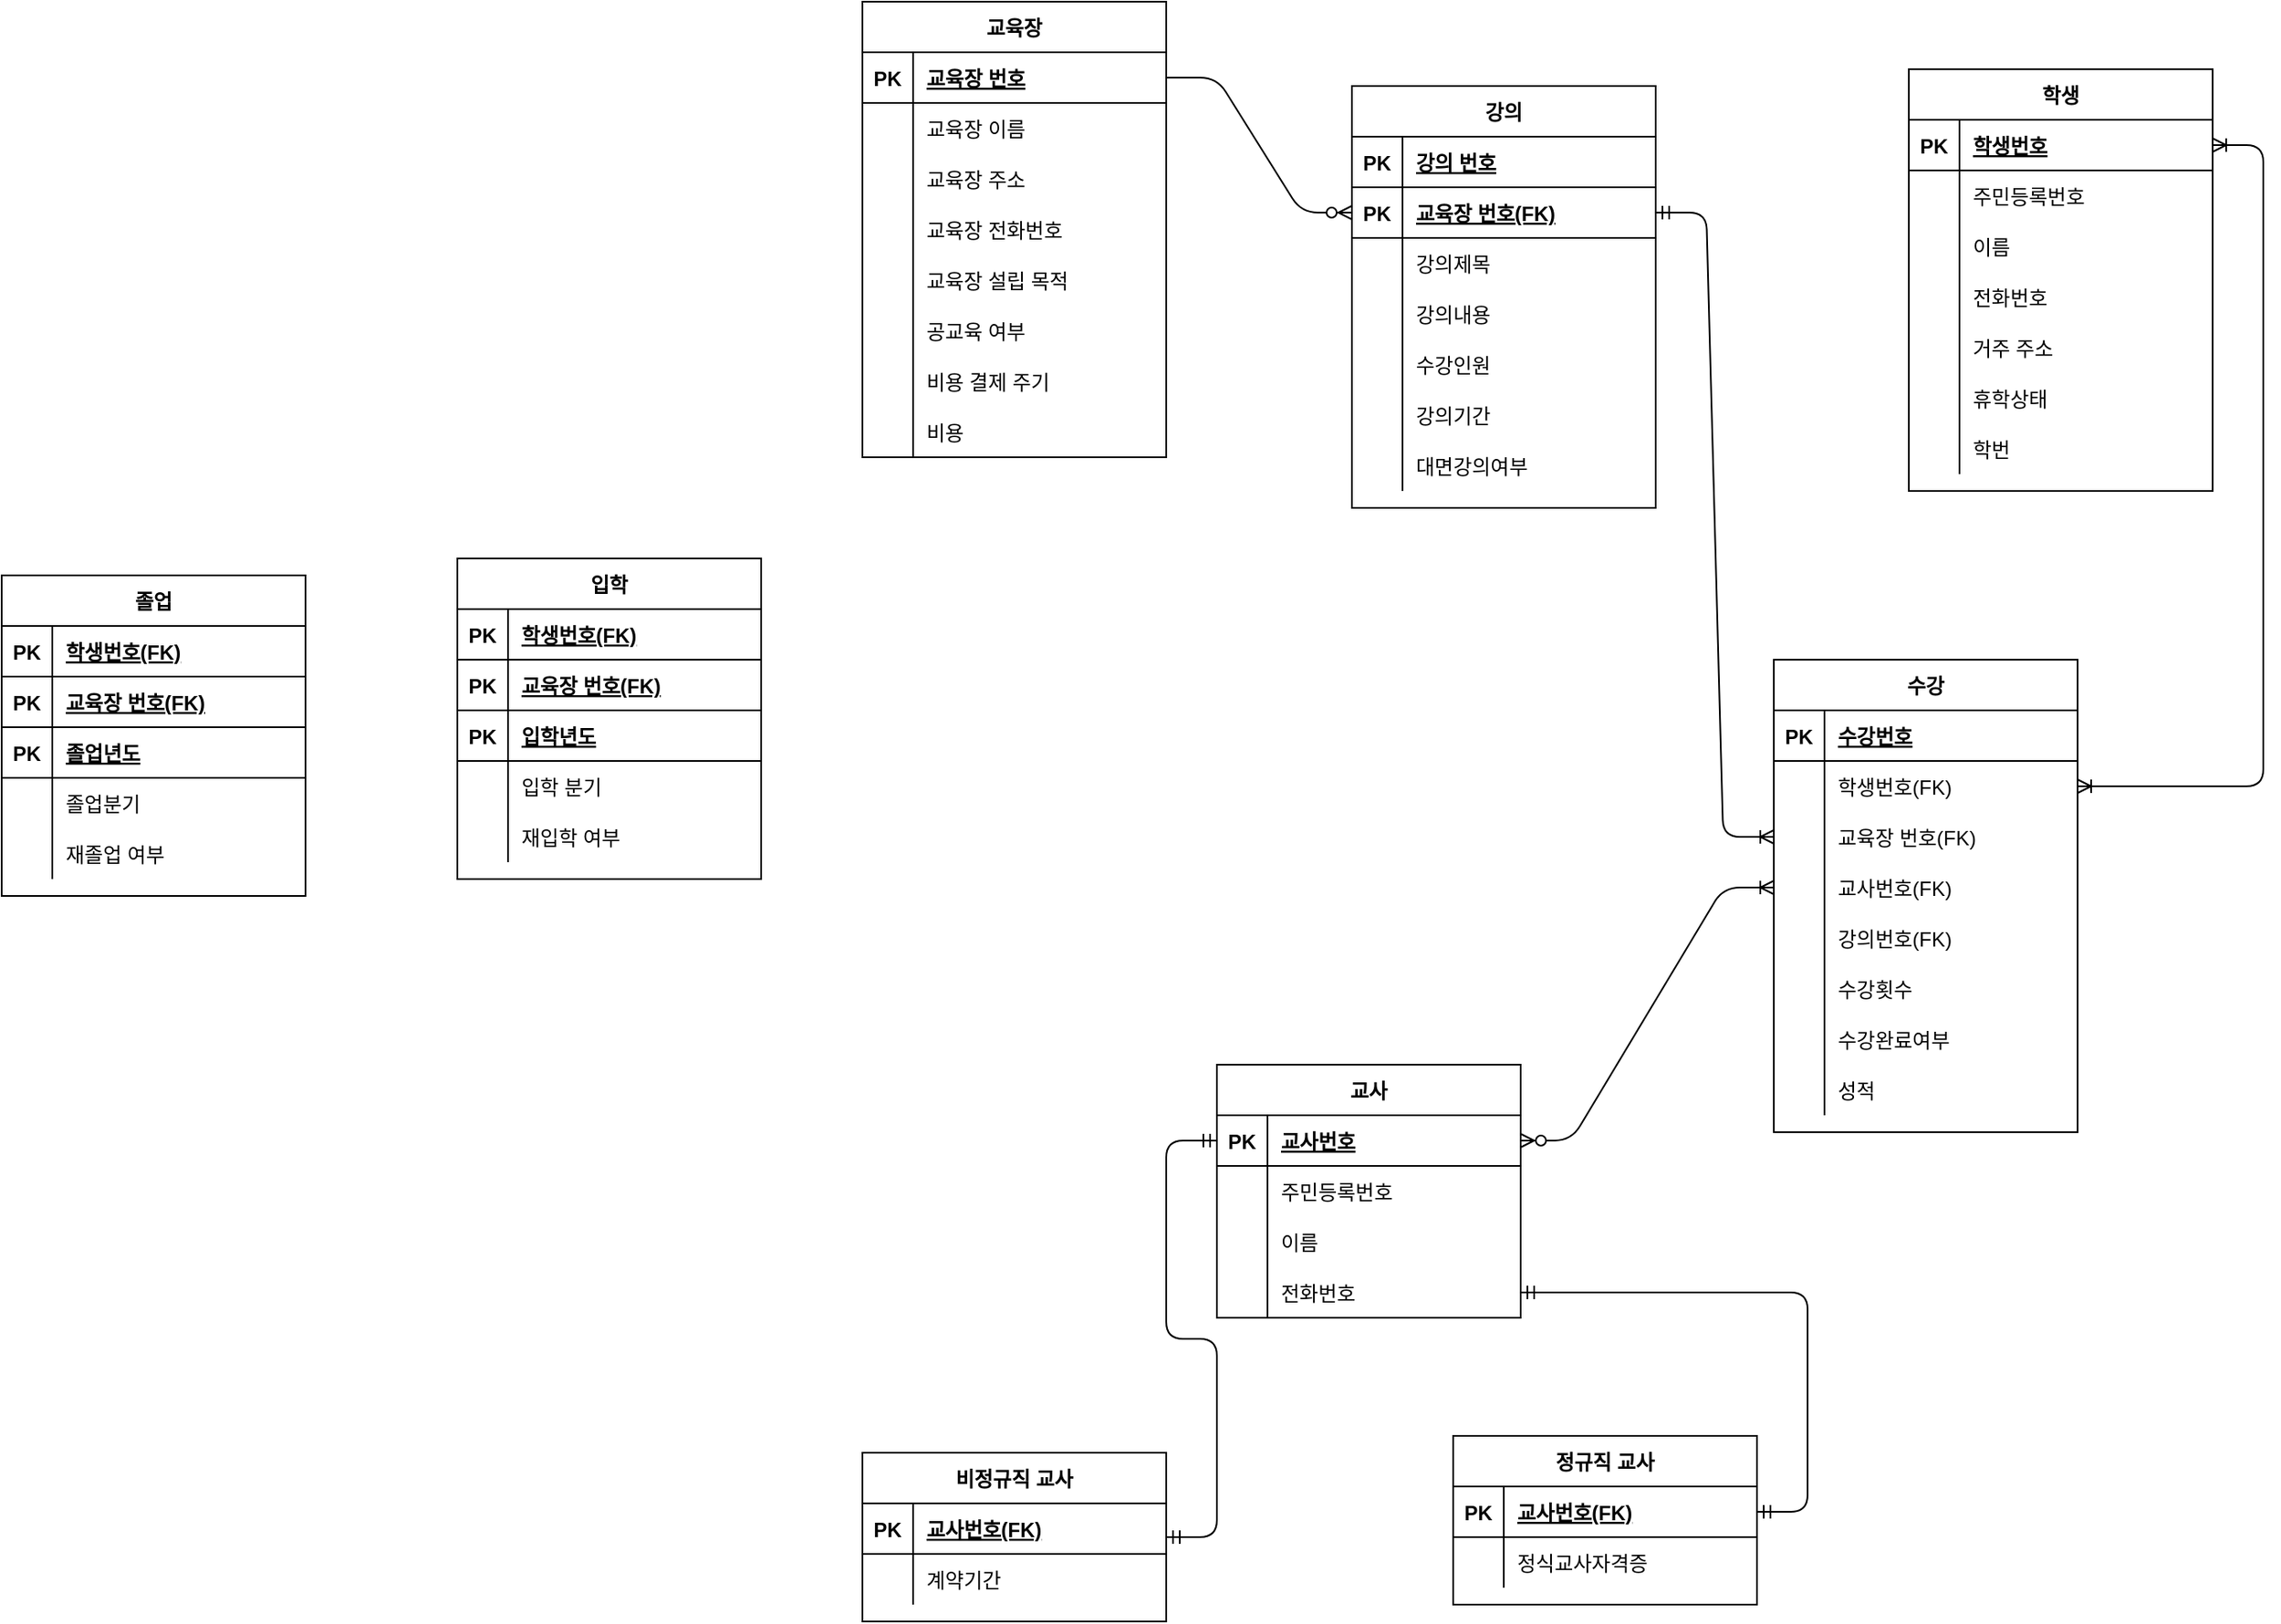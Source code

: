 <mxfile version="14.4.9" type="github">
  <diagram id="R2lEEEUBdFMjLlhIrx00" name="Page-1">
    <mxGraphModel dx="2031" dy="1134" grid="1" gridSize="10" guides="0" tooltips="1" connect="1" arrows="1" fold="1" page="1" pageScale="1" pageWidth="2000" pageHeight="2000" math="0" shadow="0" extFonts="Permanent Marker^https://fonts.googleapis.com/css?family=Permanent+Marker">
      <root>
        <mxCell id="0" />
        <mxCell id="1" parent="0" />
        <mxCell id="V_wv7amkp1t62BWTInBq-62" value="교육장" style="shape=table;startSize=30;container=1;collapsible=1;childLayout=tableLayout;fixedRows=1;rowLines=0;fontStyle=1;align=center;resizeLast=1;" vertex="1" parent="1">
          <mxGeometry x="770" y="10" width="180" height="270" as="geometry">
            <mxRectangle x="700" y="30" width="70" height="30" as="alternateBounds" />
          </mxGeometry>
        </mxCell>
        <mxCell id="V_wv7amkp1t62BWTInBq-63" value="" style="shape=partialRectangle;collapsible=0;dropTarget=0;pointerEvents=0;fillColor=none;top=0;left=0;bottom=1;right=0;points=[[0,0.5],[1,0.5]];portConstraint=eastwest;" vertex="1" parent="V_wv7amkp1t62BWTInBq-62">
          <mxGeometry y="30" width="180" height="30" as="geometry" />
        </mxCell>
        <mxCell id="V_wv7amkp1t62BWTInBq-64" value="PK" style="shape=partialRectangle;connectable=0;fillColor=none;top=0;left=0;bottom=0;right=0;fontStyle=1;overflow=hidden;" vertex="1" parent="V_wv7amkp1t62BWTInBq-63">
          <mxGeometry width="30" height="30" as="geometry" />
        </mxCell>
        <mxCell id="V_wv7amkp1t62BWTInBq-65" value="교육장 번호" style="shape=partialRectangle;connectable=0;fillColor=none;top=0;left=0;bottom=0;right=0;align=left;spacingLeft=6;fontStyle=5;overflow=hidden;" vertex="1" parent="V_wv7amkp1t62BWTInBq-63">
          <mxGeometry x="30" width="150" height="30" as="geometry" />
        </mxCell>
        <mxCell id="V_wv7amkp1t62BWTInBq-66" value="" style="shape=partialRectangle;collapsible=0;dropTarget=0;pointerEvents=0;fillColor=none;top=0;left=0;bottom=0;right=0;points=[[0,0.5],[1,0.5]];portConstraint=eastwest;" vertex="1" parent="V_wv7amkp1t62BWTInBq-62">
          <mxGeometry y="60" width="180" height="30" as="geometry" />
        </mxCell>
        <mxCell id="V_wv7amkp1t62BWTInBq-67" value="" style="shape=partialRectangle;connectable=0;fillColor=none;top=0;left=0;bottom=0;right=0;editable=1;overflow=hidden;" vertex="1" parent="V_wv7amkp1t62BWTInBq-66">
          <mxGeometry width="30" height="30" as="geometry" />
        </mxCell>
        <mxCell id="V_wv7amkp1t62BWTInBq-68" value="교육장 이름" style="shape=partialRectangle;connectable=0;fillColor=none;top=0;left=0;bottom=0;right=0;align=left;spacingLeft=6;overflow=hidden;" vertex="1" parent="V_wv7amkp1t62BWTInBq-66">
          <mxGeometry x="30" width="150" height="30" as="geometry" />
        </mxCell>
        <mxCell id="V_wv7amkp1t62BWTInBq-69" value="" style="shape=partialRectangle;collapsible=0;dropTarget=0;pointerEvents=0;fillColor=none;top=0;left=0;bottom=0;right=0;points=[[0,0.5],[1,0.5]];portConstraint=eastwest;" vertex="1" parent="V_wv7amkp1t62BWTInBq-62">
          <mxGeometry y="90" width="180" height="30" as="geometry" />
        </mxCell>
        <mxCell id="V_wv7amkp1t62BWTInBq-70" value="" style="shape=partialRectangle;connectable=0;fillColor=none;top=0;left=0;bottom=0;right=0;editable=1;overflow=hidden;" vertex="1" parent="V_wv7amkp1t62BWTInBq-69">
          <mxGeometry width="30" height="30" as="geometry" />
        </mxCell>
        <mxCell id="V_wv7amkp1t62BWTInBq-71" value="교육장 주소" style="shape=partialRectangle;connectable=0;fillColor=none;top=0;left=0;bottom=0;right=0;align=left;spacingLeft=6;overflow=hidden;" vertex="1" parent="V_wv7amkp1t62BWTInBq-69">
          <mxGeometry x="30" width="150" height="30" as="geometry" />
        </mxCell>
        <mxCell id="V_wv7amkp1t62BWTInBq-72" value="" style="shape=partialRectangle;collapsible=0;dropTarget=0;pointerEvents=0;fillColor=none;top=0;left=0;bottom=0;right=0;points=[[0,0.5],[1,0.5]];portConstraint=eastwest;" vertex="1" parent="V_wv7amkp1t62BWTInBq-62">
          <mxGeometry y="120" width="180" height="30" as="geometry" />
        </mxCell>
        <mxCell id="V_wv7amkp1t62BWTInBq-73" value="" style="shape=partialRectangle;connectable=0;fillColor=none;top=0;left=0;bottom=0;right=0;editable=1;overflow=hidden;" vertex="1" parent="V_wv7amkp1t62BWTInBq-72">
          <mxGeometry width="30" height="30" as="geometry" />
        </mxCell>
        <mxCell id="V_wv7amkp1t62BWTInBq-74" value="교육장 전화번호" style="shape=partialRectangle;connectable=0;fillColor=none;top=0;left=0;bottom=0;right=0;align=left;spacingLeft=6;overflow=hidden;" vertex="1" parent="V_wv7amkp1t62BWTInBq-72">
          <mxGeometry x="30" width="150" height="30" as="geometry" />
        </mxCell>
        <mxCell id="V_wv7amkp1t62BWTInBq-105" style="shape=partialRectangle;collapsible=0;dropTarget=0;pointerEvents=0;fillColor=none;top=0;left=0;bottom=0;right=0;points=[[0,0.5],[1,0.5]];portConstraint=eastwest;" vertex="1" parent="V_wv7amkp1t62BWTInBq-62">
          <mxGeometry y="150" width="180" height="30" as="geometry" />
        </mxCell>
        <mxCell id="V_wv7amkp1t62BWTInBq-106" style="shape=partialRectangle;connectable=0;fillColor=none;top=0;left=0;bottom=0;right=0;editable=1;overflow=hidden;" vertex="1" parent="V_wv7amkp1t62BWTInBq-105">
          <mxGeometry width="30" height="30" as="geometry" />
        </mxCell>
        <mxCell id="V_wv7amkp1t62BWTInBq-107" value="교육장 설립 목적" style="shape=partialRectangle;connectable=0;fillColor=none;top=0;left=0;bottom=0;right=0;align=left;spacingLeft=6;overflow=hidden;" vertex="1" parent="V_wv7amkp1t62BWTInBq-105">
          <mxGeometry x="30" width="150" height="30" as="geometry" />
        </mxCell>
        <mxCell id="V_wv7amkp1t62BWTInBq-114" style="shape=partialRectangle;collapsible=0;dropTarget=0;pointerEvents=0;fillColor=none;top=0;left=0;bottom=0;right=0;points=[[0,0.5],[1,0.5]];portConstraint=eastwest;" vertex="1" parent="V_wv7amkp1t62BWTInBq-62">
          <mxGeometry y="180" width="180" height="30" as="geometry" />
        </mxCell>
        <mxCell id="V_wv7amkp1t62BWTInBq-115" style="shape=partialRectangle;connectable=0;fillColor=none;top=0;left=0;bottom=0;right=0;editable=1;overflow=hidden;" vertex="1" parent="V_wv7amkp1t62BWTInBq-114">
          <mxGeometry width="30" height="30" as="geometry" />
        </mxCell>
        <mxCell id="V_wv7amkp1t62BWTInBq-116" value="공교육 여부" style="shape=partialRectangle;connectable=0;fillColor=none;top=0;left=0;bottom=0;right=0;align=left;spacingLeft=6;overflow=hidden;" vertex="1" parent="V_wv7amkp1t62BWTInBq-114">
          <mxGeometry x="30" width="150" height="30" as="geometry" />
        </mxCell>
        <mxCell id="V_wv7amkp1t62BWTInBq-111" style="shape=partialRectangle;collapsible=0;dropTarget=0;pointerEvents=0;fillColor=none;top=0;left=0;bottom=0;right=0;points=[[0,0.5],[1,0.5]];portConstraint=eastwest;" vertex="1" parent="V_wv7amkp1t62BWTInBq-62">
          <mxGeometry y="210" width="180" height="30" as="geometry" />
        </mxCell>
        <mxCell id="V_wv7amkp1t62BWTInBq-112" style="shape=partialRectangle;connectable=0;fillColor=none;top=0;left=0;bottom=0;right=0;editable=1;overflow=hidden;" vertex="1" parent="V_wv7amkp1t62BWTInBq-111">
          <mxGeometry width="30" height="30" as="geometry" />
        </mxCell>
        <mxCell id="V_wv7amkp1t62BWTInBq-113" value="비용 결제 주기" style="shape=partialRectangle;connectable=0;fillColor=none;top=0;left=0;bottom=0;right=0;align=left;spacingLeft=6;overflow=hidden;" vertex="1" parent="V_wv7amkp1t62BWTInBq-111">
          <mxGeometry x="30" width="150" height="30" as="geometry" />
        </mxCell>
        <mxCell id="V_wv7amkp1t62BWTInBq-108" style="shape=partialRectangle;collapsible=0;dropTarget=0;pointerEvents=0;fillColor=none;top=0;left=0;bottom=0;right=0;points=[[0,0.5],[1,0.5]];portConstraint=eastwest;" vertex="1" parent="V_wv7amkp1t62BWTInBq-62">
          <mxGeometry y="240" width="180" height="30" as="geometry" />
        </mxCell>
        <mxCell id="V_wv7amkp1t62BWTInBq-109" style="shape=partialRectangle;connectable=0;fillColor=none;top=0;left=0;bottom=0;right=0;editable=1;overflow=hidden;" vertex="1" parent="V_wv7amkp1t62BWTInBq-108">
          <mxGeometry width="30" height="30" as="geometry" />
        </mxCell>
        <mxCell id="V_wv7amkp1t62BWTInBq-110" value="비용" style="shape=partialRectangle;connectable=0;fillColor=none;top=0;left=0;bottom=0;right=0;align=left;spacingLeft=6;overflow=hidden;" vertex="1" parent="V_wv7amkp1t62BWTInBq-108">
          <mxGeometry x="30" width="150" height="30" as="geometry" />
        </mxCell>
        <mxCell id="V_wv7amkp1t62BWTInBq-76" value="학생" style="shape=table;startSize=30;container=1;collapsible=1;childLayout=tableLayout;fixedRows=1;rowLines=0;fontStyle=1;align=center;resizeLast=1;" vertex="1" parent="1">
          <mxGeometry x="1390" y="50" width="180" height="250" as="geometry" />
        </mxCell>
        <mxCell id="V_wv7amkp1t62BWTInBq-77" value="" style="shape=partialRectangle;collapsible=0;dropTarget=0;pointerEvents=0;fillColor=none;top=0;left=0;bottom=1;right=0;points=[[0,0.5],[1,0.5]];portConstraint=eastwest;" vertex="1" parent="V_wv7amkp1t62BWTInBq-76">
          <mxGeometry y="30" width="180" height="30" as="geometry" />
        </mxCell>
        <mxCell id="V_wv7amkp1t62BWTInBq-78" value="PK" style="shape=partialRectangle;connectable=0;fillColor=none;top=0;left=0;bottom=0;right=0;fontStyle=1;overflow=hidden;" vertex="1" parent="V_wv7amkp1t62BWTInBq-77">
          <mxGeometry width="30" height="30" as="geometry" />
        </mxCell>
        <mxCell id="V_wv7amkp1t62BWTInBq-79" value="학생번호" style="shape=partialRectangle;connectable=0;fillColor=none;top=0;left=0;bottom=0;right=0;align=left;spacingLeft=6;fontStyle=5;overflow=hidden;" vertex="1" parent="V_wv7amkp1t62BWTInBq-77">
          <mxGeometry x="30" width="150" height="30" as="geometry" />
        </mxCell>
        <mxCell id="V_wv7amkp1t62BWTInBq-136" style="shape=partialRectangle;collapsible=0;dropTarget=0;pointerEvents=0;fillColor=none;top=0;left=0;bottom=0;right=0;points=[[0,0.5],[1,0.5]];portConstraint=eastwest;" vertex="1" parent="V_wv7amkp1t62BWTInBq-76">
          <mxGeometry y="60" width="180" height="30" as="geometry" />
        </mxCell>
        <mxCell id="V_wv7amkp1t62BWTInBq-137" style="shape=partialRectangle;connectable=0;fillColor=none;top=0;left=0;bottom=0;right=0;editable=1;overflow=hidden;" vertex="1" parent="V_wv7amkp1t62BWTInBq-136">
          <mxGeometry width="30" height="30" as="geometry" />
        </mxCell>
        <mxCell id="V_wv7amkp1t62BWTInBq-138" value="주민등록번호" style="shape=partialRectangle;connectable=0;fillColor=none;top=0;left=0;bottom=0;right=0;align=left;spacingLeft=6;overflow=hidden;" vertex="1" parent="V_wv7amkp1t62BWTInBq-136">
          <mxGeometry x="30" width="150" height="30" as="geometry" />
        </mxCell>
        <mxCell id="V_wv7amkp1t62BWTInBq-80" value="" style="shape=partialRectangle;collapsible=0;dropTarget=0;pointerEvents=0;fillColor=none;top=0;left=0;bottom=0;right=0;points=[[0,0.5],[1,0.5]];portConstraint=eastwest;" vertex="1" parent="V_wv7amkp1t62BWTInBq-76">
          <mxGeometry y="90" width="180" height="30" as="geometry" />
        </mxCell>
        <mxCell id="V_wv7amkp1t62BWTInBq-81" value="" style="shape=partialRectangle;connectable=0;fillColor=none;top=0;left=0;bottom=0;right=0;editable=1;overflow=hidden;" vertex="1" parent="V_wv7amkp1t62BWTInBq-80">
          <mxGeometry width="30" height="30" as="geometry" />
        </mxCell>
        <mxCell id="V_wv7amkp1t62BWTInBq-82" value="이름" style="shape=partialRectangle;connectable=0;fillColor=none;top=0;left=0;bottom=0;right=0;align=left;spacingLeft=6;overflow=hidden;" vertex="1" parent="V_wv7amkp1t62BWTInBq-80">
          <mxGeometry x="30" width="150" height="30" as="geometry" />
        </mxCell>
        <mxCell id="V_wv7amkp1t62BWTInBq-83" value="" style="shape=partialRectangle;collapsible=0;dropTarget=0;pointerEvents=0;fillColor=none;top=0;left=0;bottom=0;right=0;points=[[0,0.5],[1,0.5]];portConstraint=eastwest;" vertex="1" parent="V_wv7amkp1t62BWTInBq-76">
          <mxGeometry y="120" width="180" height="30" as="geometry" />
        </mxCell>
        <mxCell id="V_wv7amkp1t62BWTInBq-84" value="" style="shape=partialRectangle;connectable=0;fillColor=none;top=0;left=0;bottom=0;right=0;editable=1;overflow=hidden;" vertex="1" parent="V_wv7amkp1t62BWTInBq-83">
          <mxGeometry width="30" height="30" as="geometry" />
        </mxCell>
        <mxCell id="V_wv7amkp1t62BWTInBq-85" value="전화번호" style="shape=partialRectangle;connectable=0;fillColor=none;top=0;left=0;bottom=0;right=0;align=left;spacingLeft=6;overflow=hidden;" vertex="1" parent="V_wv7amkp1t62BWTInBq-83">
          <mxGeometry x="30" width="150" height="30" as="geometry" />
        </mxCell>
        <mxCell id="V_wv7amkp1t62BWTInBq-86" value="" style="shape=partialRectangle;collapsible=0;dropTarget=0;pointerEvents=0;fillColor=none;top=0;left=0;bottom=0;right=0;points=[[0,0.5],[1,0.5]];portConstraint=eastwest;" vertex="1" parent="V_wv7amkp1t62BWTInBq-76">
          <mxGeometry y="150" width="180" height="30" as="geometry" />
        </mxCell>
        <mxCell id="V_wv7amkp1t62BWTInBq-87" value="" style="shape=partialRectangle;connectable=0;fillColor=none;top=0;left=0;bottom=0;right=0;editable=1;overflow=hidden;" vertex="1" parent="V_wv7amkp1t62BWTInBq-86">
          <mxGeometry width="30" height="30" as="geometry" />
        </mxCell>
        <mxCell id="V_wv7amkp1t62BWTInBq-88" value="거주 주소" style="shape=partialRectangle;connectable=0;fillColor=none;top=0;left=0;bottom=0;right=0;align=left;spacingLeft=6;overflow=hidden;" vertex="1" parent="V_wv7amkp1t62BWTInBq-86">
          <mxGeometry x="30" width="150" height="30" as="geometry" />
        </mxCell>
        <mxCell id="V_wv7amkp1t62BWTInBq-120" style="shape=partialRectangle;collapsible=0;dropTarget=0;pointerEvents=0;fillColor=none;top=0;left=0;bottom=0;right=0;points=[[0,0.5],[1,0.5]];portConstraint=eastwest;" vertex="1" parent="V_wv7amkp1t62BWTInBq-76">
          <mxGeometry y="180" width="180" height="30" as="geometry" />
        </mxCell>
        <mxCell id="V_wv7amkp1t62BWTInBq-121" style="shape=partialRectangle;connectable=0;fillColor=none;top=0;left=0;bottom=0;right=0;editable=1;overflow=hidden;" vertex="1" parent="V_wv7amkp1t62BWTInBq-120">
          <mxGeometry width="30" height="30" as="geometry" />
        </mxCell>
        <mxCell id="V_wv7amkp1t62BWTInBq-122" value="휴학상태" style="shape=partialRectangle;connectable=0;fillColor=none;top=0;left=0;bottom=0;right=0;align=left;spacingLeft=6;overflow=hidden;" vertex="1" parent="V_wv7amkp1t62BWTInBq-120">
          <mxGeometry x="30" width="150" height="30" as="geometry" />
        </mxCell>
        <mxCell id="V_wv7amkp1t62BWTInBq-117" style="shape=partialRectangle;collapsible=0;dropTarget=0;pointerEvents=0;fillColor=none;top=0;left=0;bottom=0;right=0;points=[[0,0.5],[1,0.5]];portConstraint=eastwest;" vertex="1" parent="V_wv7amkp1t62BWTInBq-76">
          <mxGeometry y="210" width="180" height="30" as="geometry" />
        </mxCell>
        <mxCell id="V_wv7amkp1t62BWTInBq-118" style="shape=partialRectangle;connectable=0;fillColor=none;top=0;left=0;bottom=0;right=0;editable=1;overflow=hidden;" vertex="1" parent="V_wv7amkp1t62BWTInBq-117">
          <mxGeometry width="30" height="30" as="geometry" />
        </mxCell>
        <mxCell id="V_wv7amkp1t62BWTInBq-119" value="학번" style="shape=partialRectangle;connectable=0;fillColor=none;top=0;left=0;bottom=0;right=0;align=left;spacingLeft=6;overflow=hidden;" vertex="1" parent="V_wv7amkp1t62BWTInBq-117">
          <mxGeometry x="30" width="150" height="30" as="geometry" />
        </mxCell>
        <mxCell id="V_wv7amkp1t62BWTInBq-123" value="수강" style="shape=table;startSize=30;container=1;collapsible=1;childLayout=tableLayout;fixedRows=1;rowLines=0;fontStyle=1;align=center;resizeLast=1;" vertex="1" parent="1">
          <mxGeometry x="1310" y="400" width="180" height="280" as="geometry" />
        </mxCell>
        <mxCell id="V_wv7amkp1t62BWTInBq-124" value="" style="shape=partialRectangle;collapsible=0;dropTarget=0;pointerEvents=0;fillColor=none;top=0;left=0;bottom=1;right=0;points=[[0,0.5],[1,0.5]];portConstraint=eastwest;" vertex="1" parent="V_wv7amkp1t62BWTInBq-123">
          <mxGeometry y="30" width="180" height="30" as="geometry" />
        </mxCell>
        <mxCell id="V_wv7amkp1t62BWTInBq-125" value="PK" style="shape=partialRectangle;connectable=0;fillColor=none;top=0;left=0;bottom=0;right=0;fontStyle=1;overflow=hidden;" vertex="1" parent="V_wv7amkp1t62BWTInBq-124">
          <mxGeometry width="30" height="30" as="geometry" />
        </mxCell>
        <mxCell id="V_wv7amkp1t62BWTInBq-126" value="수강번호" style="shape=partialRectangle;connectable=0;fillColor=none;top=0;left=0;bottom=0;right=0;align=left;spacingLeft=6;fontStyle=5;overflow=hidden;" vertex="1" parent="V_wv7amkp1t62BWTInBq-124">
          <mxGeometry x="30" width="150" height="30" as="geometry" />
        </mxCell>
        <mxCell id="V_wv7amkp1t62BWTInBq-127" value="" style="shape=partialRectangle;collapsible=0;dropTarget=0;pointerEvents=0;fillColor=none;top=0;left=0;bottom=0;right=0;points=[[0,0.5],[1,0.5]];portConstraint=eastwest;" vertex="1" parent="V_wv7amkp1t62BWTInBq-123">
          <mxGeometry y="60" width="180" height="30" as="geometry" />
        </mxCell>
        <mxCell id="V_wv7amkp1t62BWTInBq-128" value="" style="shape=partialRectangle;connectable=0;fillColor=none;top=0;left=0;bottom=0;right=0;editable=1;overflow=hidden;" vertex="1" parent="V_wv7amkp1t62BWTInBq-127">
          <mxGeometry width="30" height="30" as="geometry" />
        </mxCell>
        <mxCell id="V_wv7amkp1t62BWTInBq-129" value="학생번호(FK)" style="shape=partialRectangle;connectable=0;fillColor=none;top=0;left=0;bottom=0;right=0;align=left;spacingLeft=6;overflow=hidden;" vertex="1" parent="V_wv7amkp1t62BWTInBq-127">
          <mxGeometry x="30" width="150" height="30" as="geometry" />
        </mxCell>
        <mxCell id="V_wv7amkp1t62BWTInBq-130" value="" style="shape=partialRectangle;collapsible=0;dropTarget=0;pointerEvents=0;fillColor=none;top=0;left=0;bottom=0;right=0;points=[[0,0.5],[1,0.5]];portConstraint=eastwest;" vertex="1" parent="V_wv7amkp1t62BWTInBq-123">
          <mxGeometry y="90" width="180" height="30" as="geometry" />
        </mxCell>
        <mxCell id="V_wv7amkp1t62BWTInBq-131" value="" style="shape=partialRectangle;connectable=0;fillColor=none;top=0;left=0;bottom=0;right=0;editable=1;overflow=hidden;" vertex="1" parent="V_wv7amkp1t62BWTInBq-130">
          <mxGeometry width="30" height="30" as="geometry" />
        </mxCell>
        <mxCell id="V_wv7amkp1t62BWTInBq-132" value="교육장 번호(FK)" style="shape=partialRectangle;connectable=0;fillColor=none;top=0;left=0;bottom=0;right=0;align=left;spacingLeft=6;overflow=hidden;" vertex="1" parent="V_wv7amkp1t62BWTInBq-130">
          <mxGeometry x="30" width="150" height="30" as="geometry" />
        </mxCell>
        <mxCell id="V_wv7amkp1t62BWTInBq-254" style="shape=partialRectangle;collapsible=0;dropTarget=0;pointerEvents=0;fillColor=none;top=0;left=0;bottom=0;right=0;points=[[0,0.5],[1,0.5]];portConstraint=eastwest;" vertex="1" parent="V_wv7amkp1t62BWTInBq-123">
          <mxGeometry y="120" width="180" height="30" as="geometry" />
        </mxCell>
        <mxCell id="V_wv7amkp1t62BWTInBq-255" style="shape=partialRectangle;connectable=0;fillColor=none;top=0;left=0;bottom=0;right=0;editable=1;overflow=hidden;" vertex="1" parent="V_wv7amkp1t62BWTInBq-254">
          <mxGeometry width="30" height="30" as="geometry" />
        </mxCell>
        <mxCell id="V_wv7amkp1t62BWTInBq-256" value="교사번호(FK)" style="shape=partialRectangle;connectable=0;fillColor=none;top=0;left=0;bottom=0;right=0;align=left;spacingLeft=6;overflow=hidden;" vertex="1" parent="V_wv7amkp1t62BWTInBq-254">
          <mxGeometry x="30" width="150" height="30" as="geometry" />
        </mxCell>
        <mxCell id="V_wv7amkp1t62BWTInBq-133" value="" style="shape=partialRectangle;collapsible=0;dropTarget=0;pointerEvents=0;fillColor=none;top=0;left=0;bottom=0;right=0;points=[[0,0.5],[1,0.5]];portConstraint=eastwest;" vertex="1" parent="V_wv7amkp1t62BWTInBq-123">
          <mxGeometry y="150" width="180" height="30" as="geometry" />
        </mxCell>
        <mxCell id="V_wv7amkp1t62BWTInBq-134" value="" style="shape=partialRectangle;connectable=0;fillColor=none;top=0;left=0;bottom=0;right=0;editable=1;overflow=hidden;" vertex="1" parent="V_wv7amkp1t62BWTInBq-133">
          <mxGeometry width="30" height="30" as="geometry" />
        </mxCell>
        <mxCell id="V_wv7amkp1t62BWTInBq-135" value="강의번호(FK)" style="shape=partialRectangle;connectable=0;fillColor=none;top=0;left=0;bottom=0;right=0;align=left;spacingLeft=6;overflow=hidden;" vertex="1" parent="V_wv7amkp1t62BWTInBq-133">
          <mxGeometry x="30" width="150" height="30" as="geometry" />
        </mxCell>
        <mxCell id="V_wv7amkp1t62BWTInBq-234" style="shape=partialRectangle;collapsible=0;dropTarget=0;pointerEvents=0;fillColor=none;top=0;left=0;bottom=0;right=0;points=[[0,0.5],[1,0.5]];portConstraint=eastwest;" vertex="1" parent="V_wv7amkp1t62BWTInBq-123">
          <mxGeometry y="180" width="180" height="30" as="geometry" />
        </mxCell>
        <mxCell id="V_wv7amkp1t62BWTInBq-235" style="shape=partialRectangle;connectable=0;fillColor=none;top=0;left=0;bottom=0;right=0;editable=1;overflow=hidden;" vertex="1" parent="V_wv7amkp1t62BWTInBq-234">
          <mxGeometry width="30" height="30" as="geometry" />
        </mxCell>
        <mxCell id="V_wv7amkp1t62BWTInBq-236" value="수강횟수" style="shape=partialRectangle;connectable=0;fillColor=none;top=0;left=0;bottom=0;right=0;align=left;spacingLeft=6;overflow=hidden;" vertex="1" parent="V_wv7amkp1t62BWTInBq-234">
          <mxGeometry x="30" width="150" height="30" as="geometry" />
        </mxCell>
        <mxCell id="V_wv7amkp1t62BWTInBq-246" style="shape=partialRectangle;collapsible=0;dropTarget=0;pointerEvents=0;fillColor=none;top=0;left=0;bottom=0;right=0;points=[[0,0.5],[1,0.5]];portConstraint=eastwest;" vertex="1" parent="V_wv7amkp1t62BWTInBq-123">
          <mxGeometry y="210" width="180" height="30" as="geometry" />
        </mxCell>
        <mxCell id="V_wv7amkp1t62BWTInBq-247" style="shape=partialRectangle;connectable=0;fillColor=none;top=0;left=0;bottom=0;right=0;editable=1;overflow=hidden;" vertex="1" parent="V_wv7amkp1t62BWTInBq-246">
          <mxGeometry width="30" height="30" as="geometry" />
        </mxCell>
        <mxCell id="V_wv7amkp1t62BWTInBq-248" value="수강완료여부" style="shape=partialRectangle;connectable=0;fillColor=none;top=0;left=0;bottom=0;right=0;align=left;spacingLeft=6;overflow=hidden;" vertex="1" parent="V_wv7amkp1t62BWTInBq-246">
          <mxGeometry x="30" width="150" height="30" as="geometry" />
        </mxCell>
        <mxCell id="V_wv7amkp1t62BWTInBq-243" style="shape=partialRectangle;collapsible=0;dropTarget=0;pointerEvents=0;fillColor=none;top=0;left=0;bottom=0;right=0;points=[[0,0.5],[1,0.5]];portConstraint=eastwest;" vertex="1" parent="V_wv7amkp1t62BWTInBq-123">
          <mxGeometry y="240" width="180" height="30" as="geometry" />
        </mxCell>
        <mxCell id="V_wv7amkp1t62BWTInBq-244" style="shape=partialRectangle;connectable=0;fillColor=none;top=0;left=0;bottom=0;right=0;editable=1;overflow=hidden;" vertex="1" parent="V_wv7amkp1t62BWTInBq-243">
          <mxGeometry width="30" height="30" as="geometry" />
        </mxCell>
        <mxCell id="V_wv7amkp1t62BWTInBq-245" value="성적" style="shape=partialRectangle;connectable=0;fillColor=none;top=0;left=0;bottom=0;right=0;align=left;spacingLeft=6;overflow=hidden;" vertex="1" parent="V_wv7amkp1t62BWTInBq-243">
          <mxGeometry x="30" width="150" height="30" as="geometry" />
        </mxCell>
        <mxCell id="V_wv7amkp1t62BWTInBq-139" value="강의" style="shape=table;startSize=30;container=1;collapsible=1;childLayout=tableLayout;fixedRows=1;rowLines=0;fontStyle=1;align=center;resizeLast=1;" vertex="1" parent="1">
          <mxGeometry x="1060" y="60" width="180" height="250" as="geometry" />
        </mxCell>
        <mxCell id="V_wv7amkp1t62BWTInBq-172" style="shape=partialRectangle;collapsible=0;dropTarget=0;pointerEvents=0;fillColor=none;top=0;left=0;bottom=1;right=0;points=[[0,0.5],[1,0.5]];portConstraint=eastwest;" vertex="1" parent="V_wv7amkp1t62BWTInBq-139">
          <mxGeometry y="30" width="180" height="30" as="geometry" />
        </mxCell>
        <mxCell id="V_wv7amkp1t62BWTInBq-173" value="PK" style="shape=partialRectangle;connectable=0;fillColor=none;top=0;left=0;bottom=0;right=0;fontStyle=1;overflow=hidden;" vertex="1" parent="V_wv7amkp1t62BWTInBq-172">
          <mxGeometry width="30" height="30" as="geometry" />
        </mxCell>
        <mxCell id="V_wv7amkp1t62BWTInBq-174" value="강의 번호" style="shape=partialRectangle;connectable=0;fillColor=none;top=0;left=0;bottom=0;right=0;align=left;spacingLeft=6;fontStyle=5;overflow=hidden;" vertex="1" parent="V_wv7amkp1t62BWTInBq-172">
          <mxGeometry x="30" width="150" height="30" as="geometry" />
        </mxCell>
        <mxCell id="V_wv7amkp1t62BWTInBq-140" value="" style="shape=partialRectangle;collapsible=0;dropTarget=0;pointerEvents=0;fillColor=none;top=0;left=0;bottom=1;right=0;points=[[0,0.5],[1,0.5]];portConstraint=eastwest;" vertex="1" parent="V_wv7amkp1t62BWTInBq-139">
          <mxGeometry y="60" width="180" height="30" as="geometry" />
        </mxCell>
        <mxCell id="V_wv7amkp1t62BWTInBq-141" value="PK" style="shape=partialRectangle;connectable=0;fillColor=none;top=0;left=0;bottom=0;right=0;fontStyle=1;overflow=hidden;" vertex="1" parent="V_wv7amkp1t62BWTInBq-140">
          <mxGeometry width="30" height="30" as="geometry" />
        </mxCell>
        <mxCell id="V_wv7amkp1t62BWTInBq-142" value="교육장 번호(FK)" style="shape=partialRectangle;connectable=0;fillColor=none;top=0;left=0;bottom=0;right=0;align=left;spacingLeft=6;fontStyle=5;overflow=hidden;" vertex="1" parent="V_wv7amkp1t62BWTInBq-140">
          <mxGeometry x="30" width="150" height="30" as="geometry" />
        </mxCell>
        <mxCell id="V_wv7amkp1t62BWTInBq-237" style="shape=partialRectangle;collapsible=0;dropTarget=0;pointerEvents=0;fillColor=none;top=0;left=0;bottom=0;right=0;points=[[0,0.5],[1,0.5]];portConstraint=eastwest;" vertex="1" parent="V_wv7amkp1t62BWTInBq-139">
          <mxGeometry y="90" width="180" height="30" as="geometry" />
        </mxCell>
        <mxCell id="V_wv7amkp1t62BWTInBq-238" style="shape=partialRectangle;connectable=0;fillColor=none;top=0;left=0;bottom=0;right=0;editable=1;overflow=hidden;" vertex="1" parent="V_wv7amkp1t62BWTInBq-237">
          <mxGeometry width="30" height="30" as="geometry" />
        </mxCell>
        <mxCell id="V_wv7amkp1t62BWTInBq-239" value="강의제목" style="shape=partialRectangle;connectable=0;fillColor=none;top=0;left=0;bottom=0;right=0;align=left;spacingLeft=6;overflow=hidden;" vertex="1" parent="V_wv7amkp1t62BWTInBq-237">
          <mxGeometry x="30" width="150" height="30" as="geometry" />
        </mxCell>
        <mxCell id="V_wv7amkp1t62BWTInBq-143" value="" style="shape=partialRectangle;collapsible=0;dropTarget=0;pointerEvents=0;fillColor=none;top=0;left=0;bottom=0;right=0;points=[[0,0.5],[1,0.5]];portConstraint=eastwest;" vertex="1" parent="V_wv7amkp1t62BWTInBq-139">
          <mxGeometry y="120" width="180" height="30" as="geometry" />
        </mxCell>
        <mxCell id="V_wv7amkp1t62BWTInBq-144" value="" style="shape=partialRectangle;connectable=0;fillColor=none;top=0;left=0;bottom=0;right=0;editable=1;overflow=hidden;" vertex="1" parent="V_wv7amkp1t62BWTInBq-143">
          <mxGeometry width="30" height="30" as="geometry" />
        </mxCell>
        <mxCell id="V_wv7amkp1t62BWTInBq-145" value="강의내용" style="shape=partialRectangle;connectable=0;fillColor=none;top=0;left=0;bottom=0;right=0;align=left;spacingLeft=6;overflow=hidden;" vertex="1" parent="V_wv7amkp1t62BWTInBq-143">
          <mxGeometry x="30" width="150" height="30" as="geometry" />
        </mxCell>
        <mxCell id="V_wv7amkp1t62BWTInBq-146" value="" style="shape=partialRectangle;collapsible=0;dropTarget=0;pointerEvents=0;fillColor=none;top=0;left=0;bottom=0;right=0;points=[[0,0.5],[1,0.5]];portConstraint=eastwest;" vertex="1" parent="V_wv7amkp1t62BWTInBq-139">
          <mxGeometry y="150" width="180" height="30" as="geometry" />
        </mxCell>
        <mxCell id="V_wv7amkp1t62BWTInBq-147" value="" style="shape=partialRectangle;connectable=0;fillColor=none;top=0;left=0;bottom=0;right=0;editable=1;overflow=hidden;" vertex="1" parent="V_wv7amkp1t62BWTInBq-146">
          <mxGeometry width="30" height="30" as="geometry" />
        </mxCell>
        <mxCell id="V_wv7amkp1t62BWTInBq-148" value="수강인원" style="shape=partialRectangle;connectable=0;fillColor=none;top=0;left=0;bottom=0;right=0;align=left;spacingLeft=6;overflow=hidden;" vertex="1" parent="V_wv7amkp1t62BWTInBq-146">
          <mxGeometry x="30" width="150" height="30" as="geometry" />
        </mxCell>
        <mxCell id="V_wv7amkp1t62BWTInBq-149" value="" style="shape=partialRectangle;collapsible=0;dropTarget=0;pointerEvents=0;fillColor=none;top=0;left=0;bottom=0;right=0;points=[[0,0.5],[1,0.5]];portConstraint=eastwest;" vertex="1" parent="V_wv7amkp1t62BWTInBq-139">
          <mxGeometry y="180" width="180" height="30" as="geometry" />
        </mxCell>
        <mxCell id="V_wv7amkp1t62BWTInBq-150" value="" style="shape=partialRectangle;connectable=0;fillColor=none;top=0;left=0;bottom=0;right=0;editable=1;overflow=hidden;" vertex="1" parent="V_wv7amkp1t62BWTInBq-149">
          <mxGeometry width="30" height="30" as="geometry" />
        </mxCell>
        <mxCell id="V_wv7amkp1t62BWTInBq-151" value="강의기간" style="shape=partialRectangle;connectable=0;fillColor=none;top=0;left=0;bottom=0;right=0;align=left;spacingLeft=6;overflow=hidden;" vertex="1" parent="V_wv7amkp1t62BWTInBq-149">
          <mxGeometry x="30" width="150" height="30" as="geometry" />
        </mxCell>
        <mxCell id="V_wv7amkp1t62BWTInBq-178" style="shape=partialRectangle;collapsible=0;dropTarget=0;pointerEvents=0;fillColor=none;top=0;left=0;bottom=0;right=0;points=[[0,0.5],[1,0.5]];portConstraint=eastwest;" vertex="1" parent="V_wv7amkp1t62BWTInBq-139">
          <mxGeometry y="210" width="180" height="30" as="geometry" />
        </mxCell>
        <mxCell id="V_wv7amkp1t62BWTInBq-179" style="shape=partialRectangle;connectable=0;fillColor=none;top=0;left=0;bottom=0;right=0;editable=1;overflow=hidden;" vertex="1" parent="V_wv7amkp1t62BWTInBq-178">
          <mxGeometry width="30" height="30" as="geometry" />
        </mxCell>
        <mxCell id="V_wv7amkp1t62BWTInBq-180" value="대면강의여부" style="shape=partialRectangle;connectable=0;fillColor=none;top=0;left=0;bottom=0;right=0;align=left;spacingLeft=6;overflow=hidden;" vertex="1" parent="V_wv7amkp1t62BWTInBq-178">
          <mxGeometry x="30" width="150" height="30" as="geometry" />
        </mxCell>
        <mxCell id="V_wv7amkp1t62BWTInBq-181" value="" style="edgeStyle=entityRelationEdgeStyle;fontSize=12;html=1;endArrow=ERzeroToMany;endFill=1;exitX=1;exitY=0.5;exitDx=0;exitDy=0;" edge="1" parent="1" source="V_wv7amkp1t62BWTInBq-63" target="V_wv7amkp1t62BWTInBq-140">
          <mxGeometry width="100" height="100" relative="1" as="geometry">
            <mxPoint x="940" y="220" as="sourcePoint" />
            <mxPoint x="1040" y="120" as="targetPoint" />
          </mxGeometry>
        </mxCell>
        <mxCell id="V_wv7amkp1t62BWTInBq-182" value="교사" style="shape=table;startSize=30;container=1;collapsible=1;childLayout=tableLayout;fixedRows=1;rowLines=0;fontStyle=1;align=center;resizeLast=1;" vertex="1" parent="1">
          <mxGeometry x="980" y="640" width="180" height="150" as="geometry" />
        </mxCell>
        <mxCell id="V_wv7amkp1t62BWTInBq-183" value="" style="shape=partialRectangle;collapsible=0;dropTarget=0;pointerEvents=0;fillColor=none;top=0;left=0;bottom=1;right=0;points=[[0,0.5],[1,0.5]];portConstraint=eastwest;" vertex="1" parent="V_wv7amkp1t62BWTInBq-182">
          <mxGeometry y="30" width="180" height="30" as="geometry" />
        </mxCell>
        <mxCell id="V_wv7amkp1t62BWTInBq-184" value="PK" style="shape=partialRectangle;connectable=0;fillColor=none;top=0;left=0;bottom=0;right=0;fontStyle=1;overflow=hidden;" vertex="1" parent="V_wv7amkp1t62BWTInBq-183">
          <mxGeometry width="30" height="30" as="geometry" />
        </mxCell>
        <mxCell id="V_wv7amkp1t62BWTInBq-185" value="교사번호" style="shape=partialRectangle;connectable=0;fillColor=none;top=0;left=0;bottom=0;right=0;align=left;spacingLeft=6;fontStyle=5;overflow=hidden;" vertex="1" parent="V_wv7amkp1t62BWTInBq-183">
          <mxGeometry x="30" width="150" height="30" as="geometry" />
        </mxCell>
        <mxCell id="V_wv7amkp1t62BWTInBq-186" value="" style="shape=partialRectangle;collapsible=0;dropTarget=0;pointerEvents=0;fillColor=none;top=0;left=0;bottom=0;right=0;points=[[0,0.5],[1,0.5]];portConstraint=eastwest;" vertex="1" parent="V_wv7amkp1t62BWTInBq-182">
          <mxGeometry y="60" width="180" height="30" as="geometry" />
        </mxCell>
        <mxCell id="V_wv7amkp1t62BWTInBq-187" value="" style="shape=partialRectangle;connectable=0;fillColor=none;top=0;left=0;bottom=0;right=0;editable=1;overflow=hidden;" vertex="1" parent="V_wv7amkp1t62BWTInBq-186">
          <mxGeometry width="30" height="30" as="geometry" />
        </mxCell>
        <mxCell id="V_wv7amkp1t62BWTInBq-188" value="주민등록번호" style="shape=partialRectangle;connectable=0;fillColor=none;top=0;left=0;bottom=0;right=0;align=left;spacingLeft=6;overflow=hidden;" vertex="1" parent="V_wv7amkp1t62BWTInBq-186">
          <mxGeometry x="30" width="150" height="30" as="geometry" />
        </mxCell>
        <mxCell id="V_wv7amkp1t62BWTInBq-189" value="" style="shape=partialRectangle;collapsible=0;dropTarget=0;pointerEvents=0;fillColor=none;top=0;left=0;bottom=0;right=0;points=[[0,0.5],[1,0.5]];portConstraint=eastwest;" vertex="1" parent="V_wv7amkp1t62BWTInBq-182">
          <mxGeometry y="90" width="180" height="30" as="geometry" />
        </mxCell>
        <mxCell id="V_wv7amkp1t62BWTInBq-190" value="" style="shape=partialRectangle;connectable=0;fillColor=none;top=0;left=0;bottom=0;right=0;editable=1;overflow=hidden;" vertex="1" parent="V_wv7amkp1t62BWTInBq-189">
          <mxGeometry width="30" height="30" as="geometry" />
        </mxCell>
        <mxCell id="V_wv7amkp1t62BWTInBq-191" value="이름" style="shape=partialRectangle;connectable=0;fillColor=none;top=0;left=0;bottom=0;right=0;align=left;spacingLeft=6;overflow=hidden;" vertex="1" parent="V_wv7amkp1t62BWTInBq-189">
          <mxGeometry x="30" width="150" height="30" as="geometry" />
        </mxCell>
        <mxCell id="V_wv7amkp1t62BWTInBq-192" value="" style="shape=partialRectangle;collapsible=0;dropTarget=0;pointerEvents=0;fillColor=none;top=0;left=0;bottom=0;right=0;points=[[0,0.5],[1,0.5]];portConstraint=eastwest;" vertex="1" parent="V_wv7amkp1t62BWTInBq-182">
          <mxGeometry y="120" width="180" height="30" as="geometry" />
        </mxCell>
        <mxCell id="V_wv7amkp1t62BWTInBq-193" value="" style="shape=partialRectangle;connectable=0;fillColor=none;top=0;left=0;bottom=0;right=0;editable=1;overflow=hidden;" vertex="1" parent="V_wv7amkp1t62BWTInBq-192">
          <mxGeometry width="30" height="30" as="geometry" />
        </mxCell>
        <mxCell id="V_wv7amkp1t62BWTInBq-194" value="전화번호" style="shape=partialRectangle;connectable=0;fillColor=none;top=0;left=0;bottom=0;right=0;align=left;spacingLeft=6;overflow=hidden;" vertex="1" parent="V_wv7amkp1t62BWTInBq-192">
          <mxGeometry x="30" width="150" height="30" as="geometry" />
        </mxCell>
        <mxCell id="V_wv7amkp1t62BWTInBq-201" value="정규직 교사" style="shape=table;startSize=30;container=1;collapsible=1;childLayout=tableLayout;fixedRows=1;rowLines=0;fontStyle=1;align=center;resizeLast=1;" vertex="1" parent="1">
          <mxGeometry x="1120" y="860" width="180" height="100" as="geometry" />
        </mxCell>
        <mxCell id="V_wv7amkp1t62BWTInBq-202" value="" style="shape=partialRectangle;collapsible=0;dropTarget=0;pointerEvents=0;fillColor=none;top=0;left=0;bottom=1;right=0;points=[[0,0.5],[1,0.5]];portConstraint=eastwest;" vertex="1" parent="V_wv7amkp1t62BWTInBq-201">
          <mxGeometry y="30" width="180" height="30" as="geometry" />
        </mxCell>
        <mxCell id="V_wv7amkp1t62BWTInBq-203" value="PK" style="shape=partialRectangle;connectable=0;fillColor=none;top=0;left=0;bottom=0;right=0;fontStyle=1;overflow=hidden;" vertex="1" parent="V_wv7amkp1t62BWTInBq-202">
          <mxGeometry width="30" height="30" as="geometry" />
        </mxCell>
        <mxCell id="V_wv7amkp1t62BWTInBq-204" value="교사번호(FK)" style="shape=partialRectangle;connectable=0;fillColor=none;top=0;left=0;bottom=0;right=0;align=left;spacingLeft=6;fontStyle=5;overflow=hidden;" vertex="1" parent="V_wv7amkp1t62BWTInBq-202">
          <mxGeometry x="30" width="150" height="30" as="geometry" />
        </mxCell>
        <mxCell id="V_wv7amkp1t62BWTInBq-205" value="" style="shape=partialRectangle;collapsible=0;dropTarget=0;pointerEvents=0;fillColor=none;top=0;left=0;bottom=0;right=0;points=[[0,0.5],[1,0.5]];portConstraint=eastwest;" vertex="1" parent="V_wv7amkp1t62BWTInBq-201">
          <mxGeometry y="60" width="180" height="30" as="geometry" />
        </mxCell>
        <mxCell id="V_wv7amkp1t62BWTInBq-206" value="" style="shape=partialRectangle;connectable=0;fillColor=none;top=0;left=0;bottom=0;right=0;editable=1;overflow=hidden;" vertex="1" parent="V_wv7amkp1t62BWTInBq-205">
          <mxGeometry width="30" height="30" as="geometry" />
        </mxCell>
        <mxCell id="V_wv7amkp1t62BWTInBq-207" value="정식교사자격증" style="shape=partialRectangle;connectable=0;fillColor=none;top=0;left=0;bottom=0;right=0;align=left;spacingLeft=6;overflow=hidden;" vertex="1" parent="V_wv7amkp1t62BWTInBq-205">
          <mxGeometry x="30" width="150" height="30" as="geometry" />
        </mxCell>
        <mxCell id="V_wv7amkp1t62BWTInBq-214" value="비정규직 교사" style="shape=table;startSize=30;container=1;collapsible=1;childLayout=tableLayout;fixedRows=1;rowLines=0;fontStyle=1;align=center;resizeLast=1;" vertex="1" parent="1">
          <mxGeometry x="770" y="870" width="180" height="100" as="geometry" />
        </mxCell>
        <mxCell id="V_wv7amkp1t62BWTInBq-215" value="" style="shape=partialRectangle;collapsible=0;dropTarget=0;pointerEvents=0;fillColor=none;top=0;left=0;bottom=1;right=0;points=[[0,0.5],[1,0.5]];portConstraint=eastwest;" vertex="1" parent="V_wv7amkp1t62BWTInBq-214">
          <mxGeometry y="30" width="180" height="30" as="geometry" />
        </mxCell>
        <mxCell id="V_wv7amkp1t62BWTInBq-216" value="PK" style="shape=partialRectangle;connectable=0;fillColor=none;top=0;left=0;bottom=0;right=0;fontStyle=1;overflow=hidden;" vertex="1" parent="V_wv7amkp1t62BWTInBq-215">
          <mxGeometry width="30" height="30" as="geometry" />
        </mxCell>
        <mxCell id="V_wv7amkp1t62BWTInBq-217" value="교사번호(FK)" style="shape=partialRectangle;connectable=0;fillColor=none;top=0;left=0;bottom=0;right=0;align=left;spacingLeft=6;fontStyle=5;overflow=hidden;" vertex="1" parent="V_wv7amkp1t62BWTInBq-215">
          <mxGeometry x="30" width="150" height="30" as="geometry" />
        </mxCell>
        <mxCell id="V_wv7amkp1t62BWTInBq-218" value="" style="shape=partialRectangle;collapsible=0;dropTarget=0;pointerEvents=0;fillColor=none;top=0;left=0;bottom=0;right=0;points=[[0,0.5],[1,0.5]];portConstraint=eastwest;" vertex="1" parent="V_wv7amkp1t62BWTInBq-214">
          <mxGeometry y="60" width="180" height="30" as="geometry" />
        </mxCell>
        <mxCell id="V_wv7amkp1t62BWTInBq-219" value="" style="shape=partialRectangle;connectable=0;fillColor=none;top=0;left=0;bottom=0;right=0;editable=1;overflow=hidden;" vertex="1" parent="V_wv7amkp1t62BWTInBq-218">
          <mxGeometry width="30" height="30" as="geometry" />
        </mxCell>
        <mxCell id="V_wv7amkp1t62BWTInBq-220" value="계약기간" style="shape=partialRectangle;connectable=0;fillColor=none;top=0;left=0;bottom=0;right=0;align=left;spacingLeft=6;overflow=hidden;" vertex="1" parent="V_wv7amkp1t62BWTInBq-218">
          <mxGeometry x="30" width="150" height="30" as="geometry" />
        </mxCell>
        <mxCell id="V_wv7amkp1t62BWTInBq-227" value="" style="edgeStyle=entityRelationEdgeStyle;fontSize=12;html=1;endArrow=ERmandOne;startArrow=ERmandOne;exitX=1;exitY=0.5;exitDx=0;exitDy=0;" edge="1" parent="1" source="V_wv7amkp1t62BWTInBq-192" target="V_wv7amkp1t62BWTInBq-202">
          <mxGeometry width="100" height="100" relative="1" as="geometry">
            <mxPoint x="1110" y="710" as="sourcePoint" />
            <mxPoint x="1210" y="610" as="targetPoint" />
          </mxGeometry>
        </mxCell>
        <mxCell id="V_wv7amkp1t62BWTInBq-228" value="" style="edgeStyle=entityRelationEdgeStyle;fontSize=12;html=1;endArrow=ERmandOne;startArrow=ERmandOne;entryX=0;entryY=0.5;entryDx=0;entryDy=0;" edge="1" parent="1" source="V_wv7amkp1t62BWTInBq-214" target="V_wv7amkp1t62BWTInBq-183">
          <mxGeometry width="100" height="100" relative="1" as="geometry">
            <mxPoint x="850" y="870" as="sourcePoint" />
            <mxPoint x="940" y="705" as="targetPoint" />
          </mxGeometry>
        </mxCell>
        <mxCell id="V_wv7amkp1t62BWTInBq-250" value="" style="edgeStyle=entityRelationEdgeStyle;fontSize=12;html=1;endArrow=ERoneToMany;startArrow=ERoneToMany;exitX=1;exitY=0.5;exitDx=0;exitDy=0;" edge="1" parent="1" source="V_wv7amkp1t62BWTInBq-127" target="V_wv7amkp1t62BWTInBq-77">
          <mxGeometry width="100" height="100" relative="1" as="geometry">
            <mxPoint x="1400" y="440" as="sourcePoint" />
            <mxPoint x="1500" y="340" as="targetPoint" />
          </mxGeometry>
        </mxCell>
        <mxCell id="V_wv7amkp1t62BWTInBq-252" value="" style="edgeStyle=entityRelationEdgeStyle;fontSize=12;html=1;endArrow=ERoneToMany;startArrow=ERmandOne;exitX=1;exitY=0.5;exitDx=0;exitDy=0;" edge="1" parent="1" source="V_wv7amkp1t62BWTInBq-140" target="V_wv7amkp1t62BWTInBq-130">
          <mxGeometry width="100" height="100" relative="1" as="geometry">
            <mxPoint x="1180" y="580" as="sourcePoint" />
            <mxPoint x="1280" y="480" as="targetPoint" />
          </mxGeometry>
        </mxCell>
        <mxCell id="V_wv7amkp1t62BWTInBq-257" value="" style="edgeStyle=entityRelationEdgeStyle;fontSize=12;html=1;endArrow=ERoneToMany;startArrow=ERzeroToMany;exitX=1;exitY=0.5;exitDx=0;exitDy=0;" edge="1" parent="1" source="V_wv7amkp1t62BWTInBq-183" target="V_wv7amkp1t62BWTInBq-254">
          <mxGeometry width="100" height="100" relative="1" as="geometry">
            <mxPoint x="1060" y="590" as="sourcePoint" />
            <mxPoint x="1160" y="490" as="targetPoint" />
          </mxGeometry>
        </mxCell>
        <mxCell id="V_wv7amkp1t62BWTInBq-258" value="입학" style="shape=table;startSize=30;container=1;collapsible=1;childLayout=tableLayout;fixedRows=1;rowLines=0;fontStyle=1;align=center;resizeLast=1;" vertex="1" parent="1">
          <mxGeometry x="530" y="340" width="180" height="190" as="geometry" />
        </mxCell>
        <mxCell id="V_wv7amkp1t62BWTInBq-271" style="shape=partialRectangle;collapsible=0;dropTarget=0;pointerEvents=0;fillColor=none;top=0;left=0;bottom=1;right=0;points=[[0,0.5],[1,0.5]];portConstraint=eastwest;" vertex="1" parent="V_wv7amkp1t62BWTInBq-258">
          <mxGeometry y="30" width="180" height="30" as="geometry" />
        </mxCell>
        <mxCell id="V_wv7amkp1t62BWTInBq-272" value="PK" style="shape=partialRectangle;connectable=0;fillColor=none;top=0;left=0;bottom=0;right=0;fontStyle=1;overflow=hidden;" vertex="1" parent="V_wv7amkp1t62BWTInBq-271">
          <mxGeometry width="30" height="30" as="geometry" />
        </mxCell>
        <mxCell id="V_wv7amkp1t62BWTInBq-273" value="학생번호(FK)" style="shape=partialRectangle;connectable=0;fillColor=none;top=0;left=0;bottom=0;right=0;align=left;spacingLeft=6;fontStyle=5;overflow=hidden;" vertex="1" parent="V_wv7amkp1t62BWTInBq-271">
          <mxGeometry x="30" width="150" height="30" as="geometry" />
        </mxCell>
        <mxCell id="V_wv7amkp1t62BWTInBq-274" style="shape=partialRectangle;collapsible=0;dropTarget=0;pointerEvents=0;fillColor=none;top=0;left=0;bottom=1;right=0;points=[[0,0.5],[1,0.5]];portConstraint=eastwest;" vertex="1" parent="V_wv7amkp1t62BWTInBq-258">
          <mxGeometry y="60" width="180" height="30" as="geometry" />
        </mxCell>
        <mxCell id="V_wv7amkp1t62BWTInBq-275" value="PK" style="shape=partialRectangle;connectable=0;fillColor=none;top=0;left=0;bottom=0;right=0;fontStyle=1;overflow=hidden;" vertex="1" parent="V_wv7amkp1t62BWTInBq-274">
          <mxGeometry width="30" height="30" as="geometry" />
        </mxCell>
        <mxCell id="V_wv7amkp1t62BWTInBq-276" value="교육장 번호(FK)" style="shape=partialRectangle;connectable=0;fillColor=none;top=0;left=0;bottom=0;right=0;align=left;spacingLeft=6;fontStyle=5;overflow=hidden;" vertex="1" parent="V_wv7amkp1t62BWTInBq-274">
          <mxGeometry x="30" width="150" height="30" as="geometry" />
        </mxCell>
        <mxCell id="V_wv7amkp1t62BWTInBq-259" value="" style="shape=partialRectangle;collapsible=0;dropTarget=0;pointerEvents=0;fillColor=none;top=0;left=0;bottom=1;right=0;points=[[0,0.5],[1,0.5]];portConstraint=eastwest;" vertex="1" parent="V_wv7amkp1t62BWTInBq-258">
          <mxGeometry y="90" width="180" height="30" as="geometry" />
        </mxCell>
        <mxCell id="V_wv7amkp1t62BWTInBq-260" value="PK" style="shape=partialRectangle;connectable=0;fillColor=none;top=0;left=0;bottom=0;right=0;fontStyle=1;overflow=hidden;" vertex="1" parent="V_wv7amkp1t62BWTInBq-259">
          <mxGeometry width="30" height="30" as="geometry" />
        </mxCell>
        <mxCell id="V_wv7amkp1t62BWTInBq-261" value="입학년도" style="shape=partialRectangle;connectable=0;fillColor=none;top=0;left=0;bottom=0;right=0;align=left;spacingLeft=6;fontStyle=5;overflow=hidden;" vertex="1" parent="V_wv7amkp1t62BWTInBq-259">
          <mxGeometry x="30" width="150" height="30" as="geometry" />
        </mxCell>
        <mxCell id="V_wv7amkp1t62BWTInBq-262" value="" style="shape=partialRectangle;collapsible=0;dropTarget=0;pointerEvents=0;fillColor=none;top=0;left=0;bottom=0;right=0;points=[[0,0.5],[1,0.5]];portConstraint=eastwest;" vertex="1" parent="V_wv7amkp1t62BWTInBq-258">
          <mxGeometry y="120" width="180" height="30" as="geometry" />
        </mxCell>
        <mxCell id="V_wv7amkp1t62BWTInBq-263" value="" style="shape=partialRectangle;connectable=0;fillColor=none;top=0;left=0;bottom=0;right=0;editable=1;overflow=hidden;" vertex="1" parent="V_wv7amkp1t62BWTInBq-262">
          <mxGeometry width="30" height="30" as="geometry" />
        </mxCell>
        <mxCell id="V_wv7amkp1t62BWTInBq-264" value="입학 분기" style="shape=partialRectangle;connectable=0;fillColor=none;top=0;left=0;bottom=0;right=0;align=left;spacingLeft=6;overflow=hidden;" vertex="1" parent="V_wv7amkp1t62BWTInBq-262">
          <mxGeometry x="30" width="150" height="30" as="geometry" />
        </mxCell>
        <mxCell id="V_wv7amkp1t62BWTInBq-265" value="" style="shape=partialRectangle;collapsible=0;dropTarget=0;pointerEvents=0;fillColor=none;top=0;left=0;bottom=0;right=0;points=[[0,0.5],[1,0.5]];portConstraint=eastwest;" vertex="1" parent="V_wv7amkp1t62BWTInBq-258">
          <mxGeometry y="150" width="180" height="30" as="geometry" />
        </mxCell>
        <mxCell id="V_wv7amkp1t62BWTInBq-266" value="" style="shape=partialRectangle;connectable=0;fillColor=none;top=0;left=0;bottom=0;right=0;editable=1;overflow=hidden;" vertex="1" parent="V_wv7amkp1t62BWTInBq-265">
          <mxGeometry width="30" height="30" as="geometry" />
        </mxCell>
        <mxCell id="V_wv7amkp1t62BWTInBq-267" value="재입학 여부" style="shape=partialRectangle;connectable=0;fillColor=none;top=0;left=0;bottom=0;right=0;align=left;spacingLeft=6;overflow=hidden;" vertex="1" parent="V_wv7amkp1t62BWTInBq-265">
          <mxGeometry x="30" width="150" height="30" as="geometry" />
        </mxCell>
        <mxCell id="V_wv7amkp1t62BWTInBq-277" value="졸업" style="shape=table;startSize=30;container=1;collapsible=1;childLayout=tableLayout;fixedRows=1;rowLines=0;fontStyle=1;align=center;resizeLast=1;" vertex="1" parent="1">
          <mxGeometry x="260" y="350" width="180" height="190" as="geometry" />
        </mxCell>
        <mxCell id="V_wv7amkp1t62BWTInBq-278" value="" style="shape=partialRectangle;collapsible=0;dropTarget=0;pointerEvents=0;fillColor=none;top=0;left=0;bottom=1;right=0;points=[[0,0.5],[1,0.5]];portConstraint=eastwest;" vertex="1" parent="V_wv7amkp1t62BWTInBq-277">
          <mxGeometry y="30" width="180" height="30" as="geometry" />
        </mxCell>
        <mxCell id="V_wv7amkp1t62BWTInBq-279" value="PK" style="shape=partialRectangle;connectable=0;fillColor=none;top=0;left=0;bottom=0;right=0;fontStyle=1;overflow=hidden;" vertex="1" parent="V_wv7amkp1t62BWTInBq-278">
          <mxGeometry width="30" height="30" as="geometry" />
        </mxCell>
        <mxCell id="V_wv7amkp1t62BWTInBq-280" value="학생번호(FK)" style="shape=partialRectangle;connectable=0;fillColor=none;top=0;left=0;bottom=0;right=0;align=left;spacingLeft=6;fontStyle=5;overflow=hidden;" vertex="1" parent="V_wv7amkp1t62BWTInBq-278">
          <mxGeometry x="30" width="150" height="30" as="geometry" />
        </mxCell>
        <mxCell id="V_wv7amkp1t62BWTInBq-293" style="shape=partialRectangle;collapsible=0;dropTarget=0;pointerEvents=0;fillColor=none;top=0;left=0;bottom=1;right=0;points=[[0,0.5],[1,0.5]];portConstraint=eastwest;" vertex="1" parent="V_wv7amkp1t62BWTInBq-277">
          <mxGeometry y="60" width="180" height="30" as="geometry" />
        </mxCell>
        <mxCell id="V_wv7amkp1t62BWTInBq-294" value="PK" style="shape=partialRectangle;connectable=0;fillColor=none;top=0;left=0;bottom=0;right=0;fontStyle=1;overflow=hidden;" vertex="1" parent="V_wv7amkp1t62BWTInBq-293">
          <mxGeometry width="30" height="30" as="geometry" />
        </mxCell>
        <mxCell id="V_wv7amkp1t62BWTInBq-295" value="교육장 번호(FK)" style="shape=partialRectangle;connectable=0;fillColor=none;top=0;left=0;bottom=0;right=0;align=left;spacingLeft=6;fontStyle=5;overflow=hidden;" vertex="1" parent="V_wv7amkp1t62BWTInBq-293">
          <mxGeometry x="30" width="150" height="30" as="geometry" />
        </mxCell>
        <mxCell id="V_wv7amkp1t62BWTInBq-290" style="shape=partialRectangle;collapsible=0;dropTarget=0;pointerEvents=0;fillColor=none;top=0;left=0;bottom=1;right=0;points=[[0,0.5],[1,0.5]];portConstraint=eastwest;" vertex="1" parent="V_wv7amkp1t62BWTInBq-277">
          <mxGeometry y="90" width="180" height="30" as="geometry" />
        </mxCell>
        <mxCell id="V_wv7amkp1t62BWTInBq-291" value="PK" style="shape=partialRectangle;connectable=0;fillColor=none;top=0;left=0;bottom=0;right=0;fontStyle=1;overflow=hidden;" vertex="1" parent="V_wv7amkp1t62BWTInBq-290">
          <mxGeometry width="30" height="30" as="geometry" />
        </mxCell>
        <mxCell id="V_wv7amkp1t62BWTInBq-292" value="졸업년도" style="shape=partialRectangle;connectable=0;fillColor=none;top=0;left=0;bottom=0;right=0;align=left;spacingLeft=6;fontStyle=5;overflow=hidden;" vertex="1" parent="V_wv7amkp1t62BWTInBq-290">
          <mxGeometry x="30" width="150" height="30" as="geometry" />
        </mxCell>
        <mxCell id="V_wv7amkp1t62BWTInBq-281" value="" style="shape=partialRectangle;collapsible=0;dropTarget=0;pointerEvents=0;fillColor=none;top=0;left=0;bottom=0;right=0;points=[[0,0.5],[1,0.5]];portConstraint=eastwest;" vertex="1" parent="V_wv7amkp1t62BWTInBq-277">
          <mxGeometry y="120" width="180" height="30" as="geometry" />
        </mxCell>
        <mxCell id="V_wv7amkp1t62BWTInBq-282" value="" style="shape=partialRectangle;connectable=0;fillColor=none;top=0;left=0;bottom=0;right=0;editable=1;overflow=hidden;" vertex="1" parent="V_wv7amkp1t62BWTInBq-281">
          <mxGeometry width="30" height="30" as="geometry" />
        </mxCell>
        <mxCell id="V_wv7amkp1t62BWTInBq-283" value="졸업분기" style="shape=partialRectangle;connectable=0;fillColor=none;top=0;left=0;bottom=0;right=0;align=left;spacingLeft=6;overflow=hidden;" vertex="1" parent="V_wv7amkp1t62BWTInBq-281">
          <mxGeometry x="30" width="150" height="30" as="geometry" />
        </mxCell>
        <mxCell id="V_wv7amkp1t62BWTInBq-284" value="" style="shape=partialRectangle;collapsible=0;dropTarget=0;pointerEvents=0;fillColor=none;top=0;left=0;bottom=0;right=0;points=[[0,0.5],[1,0.5]];portConstraint=eastwest;" vertex="1" parent="V_wv7amkp1t62BWTInBq-277">
          <mxGeometry y="150" width="180" height="30" as="geometry" />
        </mxCell>
        <mxCell id="V_wv7amkp1t62BWTInBq-285" value="" style="shape=partialRectangle;connectable=0;fillColor=none;top=0;left=0;bottom=0;right=0;editable=1;overflow=hidden;" vertex="1" parent="V_wv7amkp1t62BWTInBq-284">
          <mxGeometry width="30" height="30" as="geometry" />
        </mxCell>
        <mxCell id="V_wv7amkp1t62BWTInBq-286" value="재졸업 여부" style="shape=partialRectangle;connectable=0;fillColor=none;top=0;left=0;bottom=0;right=0;align=left;spacingLeft=6;overflow=hidden;" vertex="1" parent="V_wv7amkp1t62BWTInBq-284">
          <mxGeometry x="30" width="150" height="30" as="geometry" />
        </mxCell>
      </root>
    </mxGraphModel>
  </diagram>
</mxfile>
